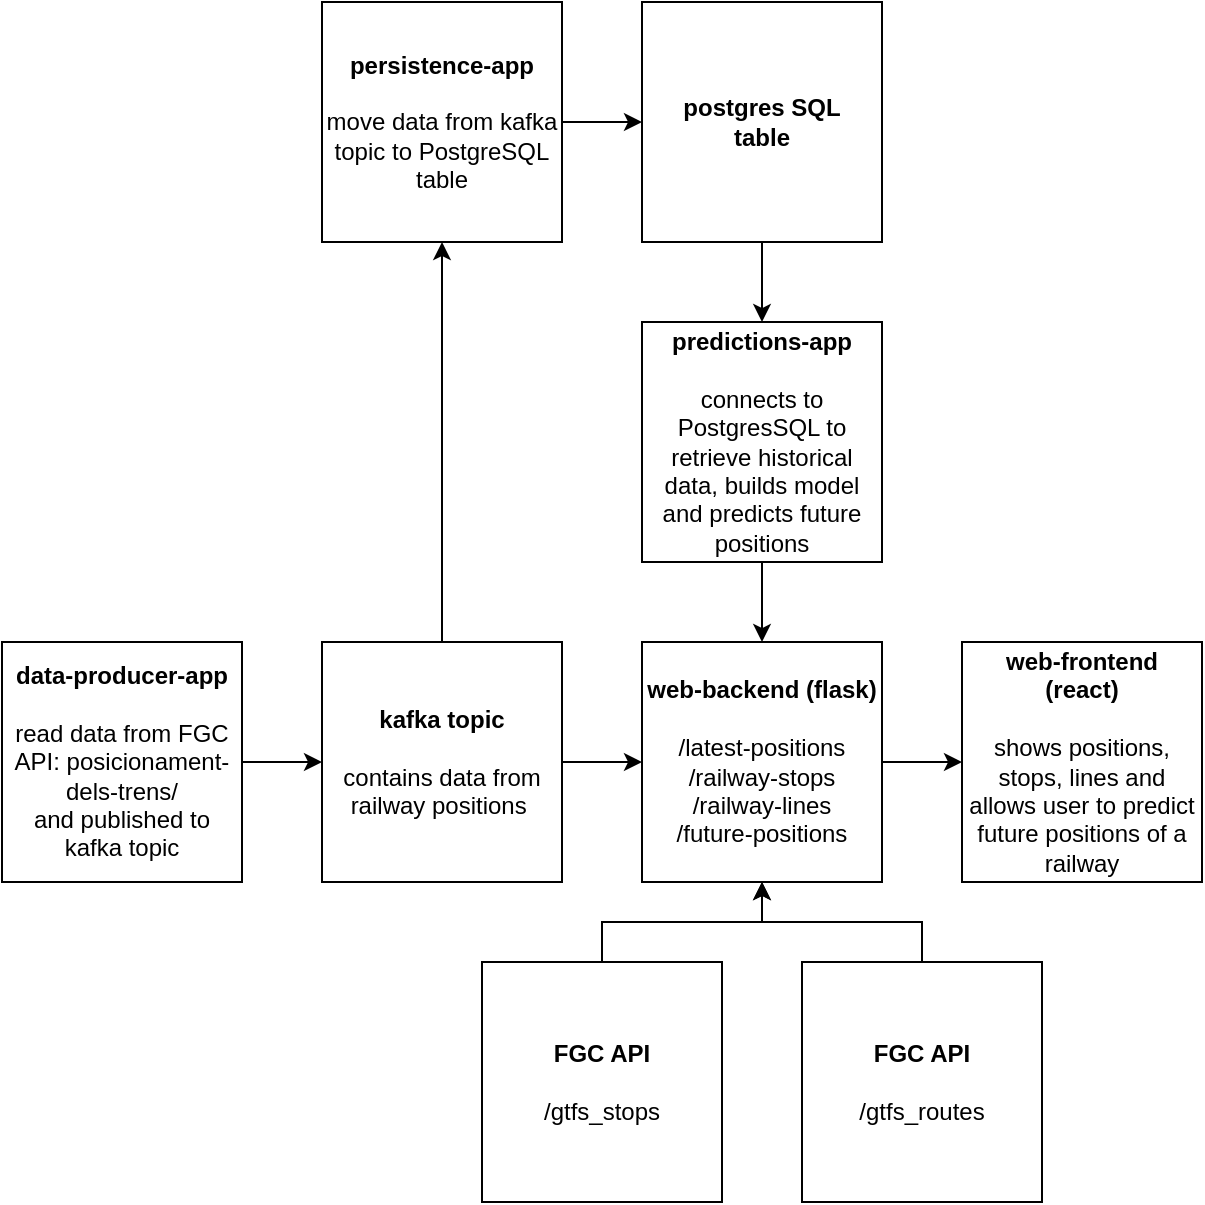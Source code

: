 <mxfile version="22.1.3" type="device">
  <diagram name="Página-1" id="SPzB9mqLaXg3nGnK8QZi">
    <mxGraphModel dx="1434" dy="1927" grid="1" gridSize="10" guides="1" tooltips="1" connect="1" arrows="1" fold="1" page="1" pageScale="1" pageWidth="827" pageHeight="1169" math="0" shadow="0">
      <root>
        <mxCell id="0" />
        <mxCell id="1" parent="0" />
        <mxCell id="dXCWsH7MEPxxU6r3gzLh-14" style="edgeStyle=orthogonalEdgeStyle;rounded=0;orthogonalLoop=1;jettySize=auto;html=1;" edge="1" parent="1" source="dXCWsH7MEPxxU6r3gzLh-1" target="dXCWsH7MEPxxU6r3gzLh-3">
          <mxGeometry relative="1" as="geometry" />
        </mxCell>
        <mxCell id="dXCWsH7MEPxxU6r3gzLh-1" value="&lt;b&gt;data-producer-app&lt;/b&gt;&lt;br&gt;&lt;br&gt;read data from FGC API: posicionament-dels-trens/&lt;br&gt;and published to kafka topic" style="rounded=0;whiteSpace=wrap;html=1;" vertex="1" parent="1">
          <mxGeometry x="80" y="200" width="120" height="120" as="geometry" />
        </mxCell>
        <mxCell id="dXCWsH7MEPxxU6r3gzLh-16" style="edgeStyle=orthogonalEdgeStyle;rounded=0;orthogonalLoop=1;jettySize=auto;html=1;" edge="1" parent="1" source="dXCWsH7MEPxxU6r3gzLh-3" target="dXCWsH7MEPxxU6r3gzLh-8">
          <mxGeometry relative="1" as="geometry" />
        </mxCell>
        <mxCell id="dXCWsH7MEPxxU6r3gzLh-22" style="edgeStyle=orthogonalEdgeStyle;rounded=0;orthogonalLoop=1;jettySize=auto;html=1;entryX=0.5;entryY=1;entryDx=0;entryDy=0;" edge="1" parent="1" source="dXCWsH7MEPxxU6r3gzLh-3" target="dXCWsH7MEPxxU6r3gzLh-4">
          <mxGeometry relative="1" as="geometry" />
        </mxCell>
        <mxCell id="dXCWsH7MEPxxU6r3gzLh-3" value="&lt;b&gt;kafka topic&lt;/b&gt;&lt;br&gt;&lt;br&gt;contains data from railway positions&amp;nbsp;" style="rounded=0;whiteSpace=wrap;html=1;" vertex="1" parent="1">
          <mxGeometry x="240" y="200" width="120" height="120" as="geometry" />
        </mxCell>
        <mxCell id="dXCWsH7MEPxxU6r3gzLh-23" style="edgeStyle=orthogonalEdgeStyle;rounded=0;orthogonalLoop=1;jettySize=auto;html=1;entryX=0;entryY=0.5;entryDx=0;entryDy=0;" edge="1" parent="1" source="dXCWsH7MEPxxU6r3gzLh-4" target="dXCWsH7MEPxxU6r3gzLh-5">
          <mxGeometry relative="1" as="geometry" />
        </mxCell>
        <mxCell id="dXCWsH7MEPxxU6r3gzLh-4" value="&lt;b&gt;persistence-app&lt;/b&gt;&lt;br&gt;&lt;br&gt;move data from kafka topic to PostgreSQL table" style="rounded=0;whiteSpace=wrap;html=1;" vertex="1" parent="1">
          <mxGeometry x="240" y="-120" width="120" height="120" as="geometry" />
        </mxCell>
        <mxCell id="dXCWsH7MEPxxU6r3gzLh-26" style="edgeStyle=orthogonalEdgeStyle;rounded=0;orthogonalLoop=1;jettySize=auto;html=1;" edge="1" parent="1" source="dXCWsH7MEPxxU6r3gzLh-5" target="dXCWsH7MEPxxU6r3gzLh-25">
          <mxGeometry relative="1" as="geometry" />
        </mxCell>
        <mxCell id="dXCWsH7MEPxxU6r3gzLh-5" value="&lt;b&gt;postgres SQL &lt;br&gt;table&lt;/b&gt;" style="rounded=0;whiteSpace=wrap;html=1;" vertex="1" parent="1">
          <mxGeometry x="400" y="-120" width="120" height="120" as="geometry" />
        </mxCell>
        <mxCell id="dXCWsH7MEPxxU6r3gzLh-18" style="edgeStyle=orthogonalEdgeStyle;rounded=0;orthogonalLoop=1;jettySize=auto;html=1;entryX=0.5;entryY=1;entryDx=0;entryDy=0;" edge="1" parent="1" source="dXCWsH7MEPxxU6r3gzLh-6" target="dXCWsH7MEPxxU6r3gzLh-8">
          <mxGeometry relative="1" as="geometry" />
        </mxCell>
        <mxCell id="dXCWsH7MEPxxU6r3gzLh-6" value="&lt;b&gt;FGC API&lt;/b&gt;&lt;br&gt;&lt;br&gt;/gtfs_stops" style="rounded=0;whiteSpace=wrap;html=1;" vertex="1" parent="1">
          <mxGeometry x="320" y="360" width="120" height="120" as="geometry" />
        </mxCell>
        <mxCell id="dXCWsH7MEPxxU6r3gzLh-19" style="edgeStyle=orthogonalEdgeStyle;rounded=0;orthogonalLoop=1;jettySize=auto;html=1;entryX=0;entryY=0.5;entryDx=0;entryDy=0;" edge="1" parent="1" source="dXCWsH7MEPxxU6r3gzLh-8" target="dXCWsH7MEPxxU6r3gzLh-9">
          <mxGeometry relative="1" as="geometry" />
        </mxCell>
        <mxCell id="dXCWsH7MEPxxU6r3gzLh-8" value="&lt;b&gt;web-backend (flask)&lt;/b&gt;&lt;br&gt;&lt;br&gt;/latest-positions&lt;br&gt;/railway-stops&lt;br&gt;/railway-lines&lt;br&gt;/future-positions" style="rounded=0;whiteSpace=wrap;html=1;" vertex="1" parent="1">
          <mxGeometry x="400" y="200" width="120" height="120" as="geometry" />
        </mxCell>
        <mxCell id="dXCWsH7MEPxxU6r3gzLh-9" value="&lt;b&gt;web-frontend&lt;/b&gt;&lt;br&gt;&lt;b&gt;(react)&lt;/b&gt;&lt;br&gt;&lt;br&gt;shows positions, stops, lines and allows user to predict future positions of a railway" style="rounded=0;whiteSpace=wrap;html=1;" vertex="1" parent="1">
          <mxGeometry x="560" y="200" width="120" height="120" as="geometry" />
        </mxCell>
        <mxCell id="dXCWsH7MEPxxU6r3gzLh-27" style="edgeStyle=orthogonalEdgeStyle;rounded=0;orthogonalLoop=1;jettySize=auto;html=1;entryX=0.5;entryY=0;entryDx=0;entryDy=0;" edge="1" parent="1" source="dXCWsH7MEPxxU6r3gzLh-25" target="dXCWsH7MEPxxU6r3gzLh-8">
          <mxGeometry relative="1" as="geometry" />
        </mxCell>
        <mxCell id="dXCWsH7MEPxxU6r3gzLh-25" value="&lt;b&gt;predictions-app&lt;/b&gt;&lt;br&gt;&lt;br&gt;connects to PostgresSQL to retrieve historical data, builds model and predicts future positions" style="rounded=0;whiteSpace=wrap;html=1;" vertex="1" parent="1">
          <mxGeometry x="400" y="40" width="120" height="120" as="geometry" />
        </mxCell>
        <mxCell id="dXCWsH7MEPxxU6r3gzLh-29" style="edgeStyle=orthogonalEdgeStyle;rounded=0;orthogonalLoop=1;jettySize=auto;html=1;" edge="1" parent="1" source="dXCWsH7MEPxxU6r3gzLh-28" target="dXCWsH7MEPxxU6r3gzLh-8">
          <mxGeometry relative="1" as="geometry" />
        </mxCell>
        <mxCell id="dXCWsH7MEPxxU6r3gzLh-28" value="&lt;b&gt;FGC API&lt;/b&gt;&lt;br&gt;&lt;br&gt;/gtfs_routes" style="rounded=0;whiteSpace=wrap;html=1;" vertex="1" parent="1">
          <mxGeometry x="480" y="360" width="120" height="120" as="geometry" />
        </mxCell>
      </root>
    </mxGraphModel>
  </diagram>
</mxfile>
